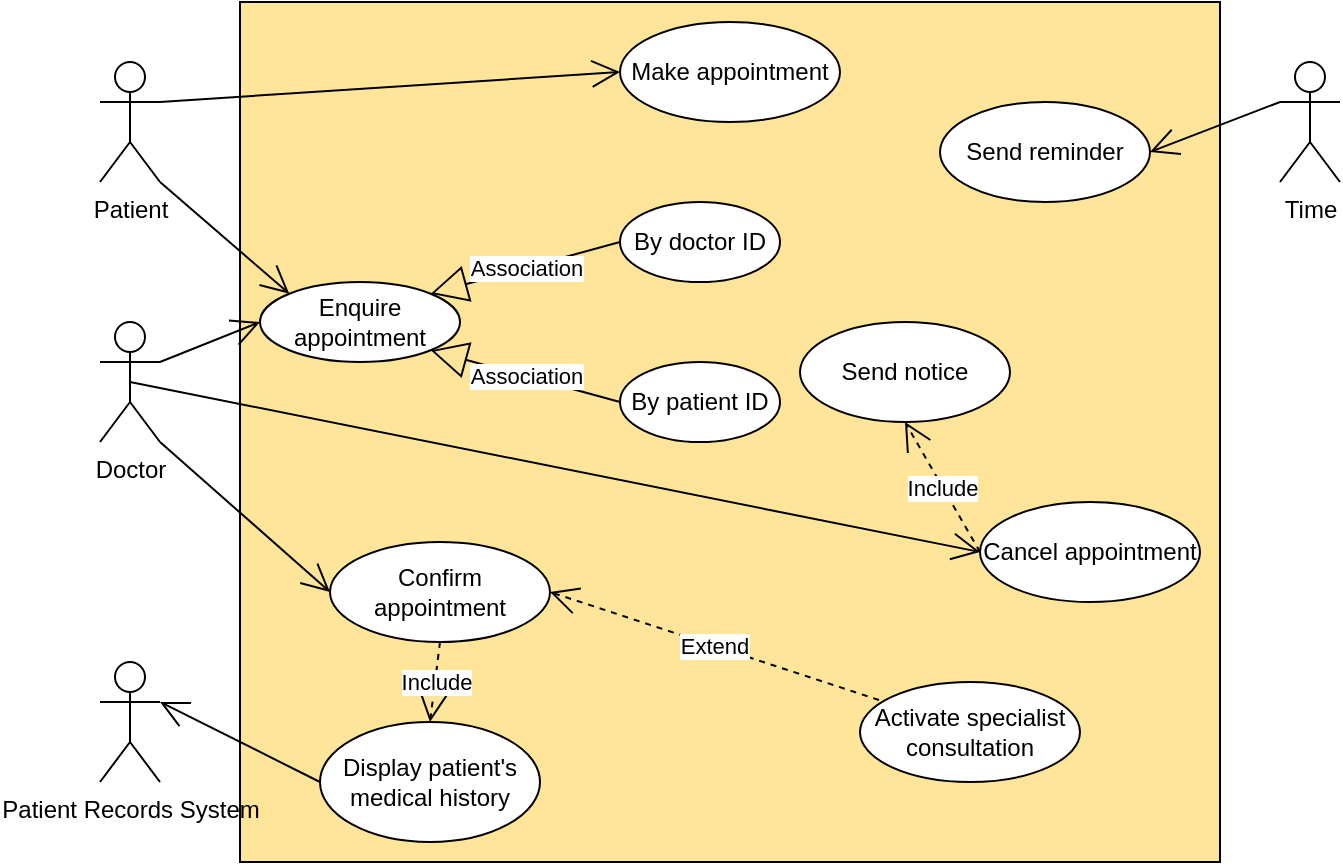 <mxfile version="20.5.1" type="github" pages="2"><diagram id="1XWrpGMdpOLJKtQYqzWA" name="Page-1"><mxGraphModel dx="4385" dy="544" grid="1" gridSize="10" guides="1" tooltips="1" connect="1" arrows="1" fold="1" page="1" pageScale="1" pageWidth="850" pageHeight="1100" math="0" shadow="0"><root><mxCell id="0"/><mxCell id="1" parent="0"/><mxCell id="K-DMLKBBhZuyK45IRPsX-94" value="" style="whiteSpace=wrap;html=1;fillColor=#FFE599;" vertex="1" parent="1"><mxGeometry x="-3250" y="300" width="490" height="430" as="geometry"/></mxCell><mxCell id="K-DMLKBBhZuyK45IRPsX-68" value="Patient" style="shape=umlActor;verticalLabelPosition=bottom;verticalAlign=top;html=1;" vertex="1" parent="1"><mxGeometry x="-3320" y="330" width="30" height="60" as="geometry"/></mxCell><mxCell id="K-DMLKBBhZuyK45IRPsX-69" value="Doctor" style="shape=umlActor;verticalLabelPosition=bottom;verticalAlign=top;html=1;" vertex="1" parent="1"><mxGeometry x="-3320" y="460" width="30" height="60" as="geometry"/></mxCell><mxCell id="K-DMLKBBhZuyK45IRPsX-70" value="Patient Records System" style="shape=umlActor;verticalLabelPosition=bottom;verticalAlign=top;html=1;" vertex="1" parent="1"><mxGeometry x="-3320" y="630" width="30" height="60" as="geometry"/></mxCell><mxCell id="K-DMLKBBhZuyK45IRPsX-71" value="Time" style="shape=umlActor;verticalLabelPosition=bottom;verticalAlign=top;html=1;" vertex="1" parent="1"><mxGeometry x="-2730" y="330" width="30" height="60" as="geometry"/></mxCell><mxCell id="K-DMLKBBhZuyK45IRPsX-72" value="Make appointment" style="ellipse;whiteSpace=wrap;html=1;" vertex="1" parent="1"><mxGeometry x="-3060" y="310" width="110" height="50" as="geometry"/></mxCell><mxCell id="K-DMLKBBhZuyK45IRPsX-73" value="Enquire appointment" style="ellipse;whiteSpace=wrap;html=1;" vertex="1" parent="1"><mxGeometry x="-3240" y="440" width="100" height="40" as="geometry"/></mxCell><mxCell id="K-DMLKBBhZuyK45IRPsX-74" value="Cancel appointment" style="ellipse;whiteSpace=wrap;html=1;" vertex="1" parent="1"><mxGeometry x="-2880" y="550" width="110" height="50" as="geometry"/></mxCell><mxCell id="K-DMLKBBhZuyK45IRPsX-75" value="Confirm appointment" style="ellipse;whiteSpace=wrap;html=1;" vertex="1" parent="1"><mxGeometry x="-3205" y="570" width="110" height="50" as="geometry"/></mxCell><mxCell id="K-DMLKBBhZuyK45IRPsX-76" value="Display patient's medical history" style="ellipse;whiteSpace=wrap;html=1;" vertex="1" parent="1"><mxGeometry x="-3210" y="660" width="110" height="60" as="geometry"/></mxCell><mxCell id="K-DMLKBBhZuyK45IRPsX-77" value="Activate specialist consultation" style="ellipse;whiteSpace=wrap;html=1;" vertex="1" parent="1"><mxGeometry x="-2940" y="640" width="110" height="50" as="geometry"/></mxCell><mxCell id="K-DMLKBBhZuyK45IRPsX-78" value="Send notice" style="ellipse;whiteSpace=wrap;html=1;" vertex="1" parent="1"><mxGeometry x="-2970" y="460" width="105" height="50" as="geometry"/></mxCell><mxCell id="K-DMLKBBhZuyK45IRPsX-79" value="By doctor ID" style="ellipse;whiteSpace=wrap;html=1;" vertex="1" parent="1"><mxGeometry x="-3060" y="400" width="80" height="40" as="geometry"/></mxCell><mxCell id="K-DMLKBBhZuyK45IRPsX-80" value="By patient ID" style="ellipse;whiteSpace=wrap;html=1;" vertex="1" parent="1"><mxGeometry x="-3060" y="480" width="80" height="40" as="geometry"/></mxCell><mxCell id="K-DMLKBBhZuyK45IRPsX-81" value="Send reminder" style="ellipse;whiteSpace=wrap;html=1;" vertex="1" parent="1"><mxGeometry x="-2900" y="350" width="105" height="50" as="geometry"/></mxCell><mxCell id="K-DMLKBBhZuyK45IRPsX-82" value="Association" style="endArrow=block;endSize=16;endFill=0;html=1;rounded=0;exitX=0;exitY=0.5;exitDx=0;exitDy=0;entryX=1;entryY=0;entryDx=0;entryDy=0;" edge="1" parent="1" source="K-DMLKBBhZuyK45IRPsX-79" target="K-DMLKBBhZuyK45IRPsX-73"><mxGeometry width="160" relative="1" as="geometry"><mxPoint x="-3090" y="530" as="sourcePoint"/><mxPoint x="-2930" y="530" as="targetPoint"/></mxGeometry></mxCell><mxCell id="K-DMLKBBhZuyK45IRPsX-83" value="Association" style="endArrow=block;endSize=16;endFill=0;html=1;rounded=0;exitX=0;exitY=0.5;exitDx=0;exitDy=0;entryX=1;entryY=1;entryDx=0;entryDy=0;" edge="1" parent="1" source="K-DMLKBBhZuyK45IRPsX-80" target="K-DMLKBBhZuyK45IRPsX-73"><mxGeometry width="160" relative="1" as="geometry"><mxPoint x="-3090" y="530" as="sourcePoint"/><mxPoint x="-2930" y="530" as="targetPoint"/></mxGeometry></mxCell><mxCell id="K-DMLKBBhZuyK45IRPsX-84" value="Extend" style="endArrow=open;endSize=12;dashed=1;html=1;rounded=0;exitX=0.086;exitY=0.18;exitDx=0;exitDy=0;exitPerimeter=0;entryX=1;entryY=0.5;entryDx=0;entryDy=0;" edge="1" parent="1" source="K-DMLKBBhZuyK45IRPsX-77" target="K-DMLKBBhZuyK45IRPsX-75"><mxGeometry width="160" relative="1" as="geometry"><mxPoint x="-3090" y="530" as="sourcePoint"/><mxPoint x="-2930" y="530" as="targetPoint"/></mxGeometry></mxCell><mxCell id="K-DMLKBBhZuyK45IRPsX-85" value="Include" style="endArrow=open;endSize=12;dashed=1;html=1;rounded=0;exitX=0.5;exitY=1;exitDx=0;exitDy=0;entryX=0.5;entryY=0;entryDx=0;entryDy=0;" edge="1" parent="1" source="K-DMLKBBhZuyK45IRPsX-75" target="K-DMLKBBhZuyK45IRPsX-76"><mxGeometry width="160" relative="1" as="geometry"><mxPoint x="-3090" y="530" as="sourcePoint"/><mxPoint x="-2930" y="530" as="targetPoint"/></mxGeometry></mxCell><mxCell id="K-DMLKBBhZuyK45IRPsX-86" value="Include" style="endArrow=open;endSize=12;dashed=1;html=1;rounded=0;entryX=0.5;entryY=1;entryDx=0;entryDy=0;exitX=0;exitY=0.5;exitDx=0;exitDy=0;" edge="1" parent="1" source="K-DMLKBBhZuyK45IRPsX-74" target="K-DMLKBBhZuyK45IRPsX-78"><mxGeometry width="160" relative="1" as="geometry"><mxPoint x="-3090" y="530" as="sourcePoint"/><mxPoint x="-2930" y="530" as="targetPoint"/></mxGeometry></mxCell><mxCell id="K-DMLKBBhZuyK45IRPsX-87" value="" style="endArrow=open;endFill=1;endSize=12;html=1;rounded=0;exitX=1;exitY=0.333;exitDx=0;exitDy=0;exitPerimeter=0;entryX=0;entryY=0.5;entryDx=0;entryDy=0;" edge="1" parent="1" source="K-DMLKBBhZuyK45IRPsX-68" target="K-DMLKBBhZuyK45IRPsX-72"><mxGeometry width="160" relative="1" as="geometry"><mxPoint x="-3090" y="530" as="sourcePoint"/><mxPoint x="-2930" y="530" as="targetPoint"/></mxGeometry></mxCell><mxCell id="K-DMLKBBhZuyK45IRPsX-88" value="" style="endArrow=open;endFill=1;endSize=12;html=1;rounded=0;exitX=1;exitY=1;exitDx=0;exitDy=0;exitPerimeter=0;entryX=0;entryY=0;entryDx=0;entryDy=0;" edge="1" parent="1" source="K-DMLKBBhZuyK45IRPsX-68" target="K-DMLKBBhZuyK45IRPsX-73"><mxGeometry width="160" relative="1" as="geometry"><mxPoint x="-3280" y="360" as="sourcePoint"/><mxPoint x="-3050" y="345" as="targetPoint"/></mxGeometry></mxCell><mxCell id="K-DMLKBBhZuyK45IRPsX-89" value="" style="endArrow=open;endFill=1;endSize=12;html=1;rounded=0;exitX=1;exitY=0.333;exitDx=0;exitDy=0;exitPerimeter=0;entryX=0;entryY=0.5;entryDx=0;entryDy=0;" edge="1" parent="1" source="K-DMLKBBhZuyK45IRPsX-69" target="K-DMLKBBhZuyK45IRPsX-73"><mxGeometry width="160" relative="1" as="geometry"><mxPoint x="-3280" y="360" as="sourcePoint"/><mxPoint x="-3215.355" y="455.858" as="targetPoint"/></mxGeometry></mxCell><mxCell id="K-DMLKBBhZuyK45IRPsX-90" value="" style="endArrow=open;endFill=1;endSize=12;html=1;rounded=0;exitX=0.5;exitY=0.5;exitDx=0;exitDy=0;exitPerimeter=0;entryX=0;entryY=0.5;entryDx=0;entryDy=0;" edge="1" parent="1" source="K-DMLKBBhZuyK45IRPsX-69" target="K-DMLKBBhZuyK45IRPsX-74"><mxGeometry width="160" relative="1" as="geometry"><mxPoint x="-3280" y="490" as="sourcePoint"/><mxPoint x="-3230" y="470" as="targetPoint"/></mxGeometry></mxCell><mxCell id="K-DMLKBBhZuyK45IRPsX-91" value="" style="endArrow=open;endFill=1;endSize=12;html=1;rounded=0;exitX=1;exitY=1;exitDx=0;exitDy=0;exitPerimeter=0;entryX=0;entryY=0.5;entryDx=0;entryDy=0;" edge="1" parent="1" source="K-DMLKBBhZuyK45IRPsX-69" target="K-DMLKBBhZuyK45IRPsX-75"><mxGeometry width="160" relative="1" as="geometry"><mxPoint x="-3090" y="530" as="sourcePoint"/><mxPoint x="-2930" y="530" as="targetPoint"/></mxGeometry></mxCell><mxCell id="K-DMLKBBhZuyK45IRPsX-92" value="" style="endArrow=open;endFill=1;endSize=12;html=1;rounded=0;exitX=0;exitY=0.5;exitDx=0;exitDy=0;entryX=1;entryY=0.333;entryDx=0;entryDy=0;entryPerimeter=0;" edge="1" parent="1" source="K-DMLKBBhZuyK45IRPsX-76" target="K-DMLKBBhZuyK45IRPsX-70"><mxGeometry width="160" relative="1" as="geometry"><mxPoint x="-3280" y="530" as="sourcePoint"/><mxPoint x="-3195" y="605" as="targetPoint"/></mxGeometry></mxCell><mxCell id="K-DMLKBBhZuyK45IRPsX-93" value="" style="endArrow=open;endFill=1;endSize=12;html=1;rounded=0;exitX=0;exitY=0.333;exitDx=0;exitDy=0;exitPerimeter=0;entryX=1;entryY=0.5;entryDx=0;entryDy=0;" edge="1" parent="1" source="K-DMLKBBhZuyK45IRPsX-71" target="K-DMLKBBhZuyK45IRPsX-81"><mxGeometry width="160" relative="1" as="geometry"><mxPoint x="-3280" y="360" as="sourcePoint"/><mxPoint x="-3215.355" y="455.858" as="targetPoint"/></mxGeometry></mxCell></root></mxGraphModel></diagram><diagram id="-Lt6PNUoPdsEH5yzX_XN" name="Page-2"><mxGraphModel dx="1689" dy="933" grid="1" gridSize="10" guides="1" tooltips="1" connect="1" arrows="1" fold="1" page="1" pageScale="1" pageWidth="850" pageHeight="1100" math="0" shadow="0"><root><mxCell id="0"/><mxCell id="1" parent="0"/><mxCell id="975IanpxV1F0MAD1kIl8-1" value="" style="whiteSpace=wrap;html=1;fillColor=#FFE599;" vertex="1" parent="1"><mxGeometry x="60" y="100" width="680" height="720" as="geometry"/></mxCell><mxCell id="9np0hB3O_J3p_o4KStOi-1" value="User" style="shape=umlActor;verticalLabelPosition=bottom;verticalAlign=top;html=1;" vertex="1" parent="1"><mxGeometry x="20" y="510" width="30" height="60" as="geometry"/></mxCell><mxCell id="9np0hB3O_J3p_o4KStOi-2" value="Add fish" style="ellipse;whiteSpace=wrap;html=1;" vertex="1" parent="1"><mxGeometry x="310" y="580" width="140" height="70" as="geometry"/></mxCell><mxCell id="9np0hB3O_J3p_o4KStOi-5" value="Modify size" style="ellipse;whiteSpace=wrap;html=1;" vertex="1" parent="1"><mxGeometry x="250" y="220" width="140" height="70" as="geometry"/></mxCell><mxCell id="9np0hB3O_J3p_o4KStOi-6" value="Invert swim direction" style="ellipse;whiteSpace=wrap;html=1;" vertex="1" parent="1"><mxGeometry x="250" y="310" width="140" height="70" as="geometry"/></mxCell><mxCell id="9np0hB3O_J3p_o4KStOi-7" value="Prompt user" style="ellipse;whiteSpace=wrap;html=1;" vertex="1" parent="1"><mxGeometry x="450" y="290" width="140" height="70" as="geometry"/></mxCell><mxCell id="9np0hB3O_J3p_o4KStOi-8" value="Add in under-water features" style="ellipse;whiteSpace=wrap;html=1;" vertex="1" parent="1"><mxGeometry x="100" y="210" width="140" height="70" as="geometry"/></mxCell><mxCell id="9np0hB3O_J3p_o4KStOi-9" value="Turn feature icon grey" style="ellipse;whiteSpace=wrap;html=1;" vertex="1" parent="1"><mxGeometry x="290" y="110" width="140" height="70" as="geometry"/></mxCell><mxCell id="9np0hB3O_J3p_o4KStOi-11" value="Turn fish icon grey" style="ellipse;whiteSpace=wrap;html=1;" vertex="1" parent="1"><mxGeometry x="550" y="570" width="140" height="70" as="geometry"/></mxCell><mxCell id="9np0hB3O_J3p_o4KStOi-12" value="Delete feature" style="ellipse;whiteSpace=wrap;html=1;" vertex="1" parent="1"><mxGeometry x="251" y="400" width="140" height="70" as="geometry"/></mxCell><mxCell id="9np0hB3O_J3p_o4KStOi-13" value="Erase facility" style="shape=umlActor;verticalLabelPosition=bottom;verticalAlign=top;html=1;" vertex="1" parent="1"><mxGeometry x="780" y="410" width="30" height="60" as="geometry"/></mxCell><mxCell id="9np0hB3O_J3p_o4KStOi-14" value="Delete fish" style="ellipse;whiteSpace=wrap;html=1;" vertex="1" parent="1"><mxGeometry x="251" y="480" width="140" height="70" as="geometry"/></mxCell><mxCell id="9np0hB3O_J3p_o4KStOi-16" value="Add water" style="ellipse;whiteSpace=wrap;html=1;" vertex="1" parent="1"><mxGeometry x="100" y="740" width="140" height="70" as="geometry"/></mxCell><mxCell id="9np0hB3O_J3p_o4KStOi-17" value="Add bubbles" style="ellipse;whiteSpace=wrap;html=1;" vertex="1" parent="1"><mxGeometry x="170" y="650" width="140" height="70" as="geometry"/></mxCell><mxCell id="H5Jfsg8Z8DmOuPBpI66z-1" value="Time" style="shape=umlActor;verticalLabelPosition=bottom;verticalAlign=top;html=1;" vertex="1" parent="1"><mxGeometry x="540" y="870" width="30" height="60" as="geometry"/></mxCell><mxCell id="H5Jfsg8Z8DmOuPBpI66z-3" value="Change seascape" style="ellipse;whiteSpace=wrap;html=1;" vertex="1" parent="1"><mxGeometry x="110" y="120" width="140" height="70" as="geometry"/></mxCell><mxCell id="H5Jfsg8Z8DmOuPBpI66z-4" value="Change screen color" style="ellipse;whiteSpace=wrap;html=1;" vertex="1" parent="1"><mxGeometry x="490" y="690" width="140" height="70" as="geometry"/></mxCell><mxCell id="H5Jfsg8Z8DmOuPBpI66z-5" value="" style="endArrow=open;endFill=1;endSize=12;html=1;rounded=0;exitX=0;exitY=1;exitDx=0;exitDy=0;exitPerimeter=0;entryX=0.5;entryY=0;entryDx=0;entryDy=0;" edge="1" parent="1" source="9np0hB3O_J3p_o4KStOi-1" target="9np0hB3O_J3p_o4KStOi-16"><mxGeometry width="160" relative="1" as="geometry"><mxPoint x="290" y="430" as="sourcePoint"/><mxPoint x="450" y="430" as="targetPoint"/></mxGeometry></mxCell><mxCell id="H5Jfsg8Z8DmOuPBpI66z-6" value="" style="endArrow=open;endFill=1;endSize=12;html=1;rounded=0;exitX=1;exitY=0.333;exitDx=0;exitDy=0;exitPerimeter=0;entryX=0;entryY=0.5;entryDx=0;entryDy=0;" edge="1" parent="1" source="9np0hB3O_J3p_o4KStOi-1" target="9np0hB3O_J3p_o4KStOi-5"><mxGeometry width="160" relative="1" as="geometry"><mxPoint x="155" y="325" as="sourcePoint"/><mxPoint x="260" y="175" as="targetPoint"/></mxGeometry></mxCell><mxCell id="H5Jfsg8Z8DmOuPBpI66z-7" value="" style="endArrow=open;endFill=1;endSize=12;html=1;rounded=0;exitX=1;exitY=0.333;exitDx=0;exitDy=0;exitPerimeter=0;entryX=0;entryY=0.5;entryDx=0;entryDy=0;" edge="1" parent="1" source="9np0hB3O_J3p_o4KStOi-1" target="9np0hB3O_J3p_o4KStOi-6"><mxGeometry width="160" relative="1" as="geometry"><mxPoint x="170" y="345" as="sourcePoint"/><mxPoint x="260" y="265" as="targetPoint"/></mxGeometry></mxCell><mxCell id="H5Jfsg8Z8DmOuPBpI66z-8" value="Increase swim speed" style="ellipse;whiteSpace=wrap;html=1;" vertex="1" parent="1"><mxGeometry x="590" y="200" width="110" height="50" as="geometry"/></mxCell><mxCell id="H5Jfsg8Z8DmOuPBpI66z-10" value="Decrease swim speed" style="ellipse;whiteSpace=wrap;html=1;" vertex="1" parent="1"><mxGeometry x="620" y="290" width="110" height="50" as="geometry"/></mxCell><mxCell id="H5Jfsg8Z8DmOuPBpI66z-11" value="Extend" style="endArrow=open;endSize=12;dashed=1;html=1;rounded=0;exitX=0;exitY=0.5;exitDx=0;exitDy=0;entryX=1;entryY=0;entryDx=0;entryDy=0;" edge="1" parent="1" source="H5Jfsg8Z8DmOuPBpI66z-8" target="9np0hB3O_J3p_o4KStOi-7"><mxGeometry width="160" relative="1" as="geometry"><mxPoint x="480" y="340" as="sourcePoint"/><mxPoint x="640" y="200" as="targetPoint"/></mxGeometry></mxCell><mxCell id="H5Jfsg8Z8DmOuPBpI66z-13" value="Extend" style="endArrow=open;endSize=12;dashed=1;html=1;rounded=0;exitX=0;exitY=0.5;exitDx=0;exitDy=0;entryX=1;entryY=1;entryDx=0;entryDy=0;" edge="1" parent="1" source="H5Jfsg8Z8DmOuPBpI66z-10" target="9np0hB3O_J3p_o4KStOi-7"><mxGeometry width="160" relative="1" as="geometry"><mxPoint x="590" y="265" as="sourcePoint"/><mxPoint x="670" y="245" as="targetPoint"/></mxGeometry></mxCell><mxCell id="AZO9kYNqXYDJfLzV9xY9-1" value="Include" style="endArrow=open;endSize=12;dashed=1;html=1;rounded=0;entryX=0;entryY=0.5;entryDx=0;entryDy=0;exitX=1;exitY=0.5;exitDx=0;exitDy=0;" edge="1" parent="1" source="9np0hB3O_J3p_o4KStOi-6" target="9np0hB3O_J3p_o4KStOi-7"><mxGeometry width="160" relative="1" as="geometry"><mxPoint x="290" y="430" as="sourcePoint"/><mxPoint x="450" y="430" as="targetPoint"/></mxGeometry></mxCell><mxCell id="LIzQfnjxsaBzvwZCQDrO-4" value="" style="endArrow=open;endFill=1;endSize=12;html=1;rounded=0;exitX=1;exitY=1;exitDx=0;exitDy=0;exitPerimeter=0;entryX=0;entryY=0.5;entryDx=0;entryDy=0;" edge="1" parent="1" source="9np0hB3O_J3p_o4KStOi-1" target="9np0hB3O_J3p_o4KStOi-12"><mxGeometry width="160" relative="1" as="geometry"><mxPoint x="170" y="345" as="sourcePoint"/><mxPoint x="260" y="355" as="targetPoint"/></mxGeometry></mxCell><mxCell id="LIzQfnjxsaBzvwZCQDrO-7" value="" style="endArrow=open;endFill=1;endSize=12;html=1;rounded=0;exitX=1;exitY=0.5;exitDx=0;exitDy=0;entryX=0;entryY=0.333;entryDx=0;entryDy=0;entryPerimeter=0;" edge="1" parent="1" source="9np0hB3O_J3p_o4KStOi-12" target="9np0hB3O_J3p_o4KStOi-13"><mxGeometry width="160" relative="1" as="geometry"><mxPoint x="170" y="385" as="sourcePoint"/><mxPoint x="261" y="445" as="targetPoint"/></mxGeometry></mxCell><mxCell id="LIzQfnjxsaBzvwZCQDrO-8" value="" style="endArrow=open;endFill=1;endSize=12;html=1;rounded=0;exitX=1;exitY=1;exitDx=0;exitDy=0;exitPerimeter=0;entryX=0;entryY=0.5;entryDx=0;entryDy=0;" edge="1" parent="1" source="9np0hB3O_J3p_o4KStOi-1" target="9np0hB3O_J3p_o4KStOi-14"><mxGeometry width="160" relative="1" as="geometry"><mxPoint x="170" y="385" as="sourcePoint"/><mxPoint x="250" y="490" as="targetPoint"/></mxGeometry></mxCell><mxCell id="LIzQfnjxsaBzvwZCQDrO-10" value="" style="endArrow=open;endFill=1;endSize=12;html=1;rounded=0;exitX=1;exitY=0.5;exitDx=0;exitDy=0;entryX=0;entryY=1;entryDx=0;entryDy=0;entryPerimeter=0;" edge="1" parent="1" source="9np0hB3O_J3p_o4KStOi-14" target="9np0hB3O_J3p_o4KStOi-13"><mxGeometry width="160" relative="1" as="geometry"><mxPoint x="401" y="445" as="sourcePoint"/><mxPoint x="830" y="435" as="targetPoint"/></mxGeometry></mxCell><mxCell id="LIzQfnjxsaBzvwZCQDrO-11" value="" style="endArrow=open;endFill=1;endSize=12;html=1;rounded=0;exitX=1;exitY=1;exitDx=0;exitDy=0;exitPerimeter=0;entryX=0;entryY=0.5;entryDx=0;entryDy=0;" edge="1" parent="1" source="9np0hB3O_J3p_o4KStOi-1" target="9np0hB3O_J3p_o4KStOi-2"><mxGeometry width="160" relative="1" as="geometry"><mxPoint x="120" y="440" as="sourcePoint"/><mxPoint x="200" y="680" as="targetPoint"/></mxGeometry></mxCell><mxCell id="LIzQfnjxsaBzvwZCQDrO-12" value="" style="endArrow=open;endFill=1;endSize=12;html=1;rounded=0;entryX=0.5;entryY=0;entryDx=0;entryDy=0;exitX=1;exitY=1;exitDx=0;exitDy=0;exitPerimeter=0;" edge="1" parent="1" source="9np0hB3O_J3p_o4KStOi-1" target="9np0hB3O_J3p_o4KStOi-17"><mxGeometry width="160" relative="1" as="geometry"><mxPoint x="110" y="430" as="sourcePoint"/><mxPoint x="330" y="645" as="targetPoint"/></mxGeometry></mxCell><mxCell id="LIzQfnjxsaBzvwZCQDrO-13" value="Include" style="endArrow=open;endSize=12;dashed=1;html=1;rounded=0;entryX=1;entryY=0.5;entryDx=0;entryDy=0;exitX=0.5;exitY=1;exitDx=0;exitDy=0;" edge="1" parent="1" source="9np0hB3O_J3p_o4KStOi-2" target="9np0hB3O_J3p_o4KStOi-17"><mxGeometry width="160" relative="1" as="geometry"><mxPoint x="400" y="355" as="sourcePoint"/><mxPoint x="480" y="355" as="targetPoint"/></mxGeometry></mxCell><mxCell id="LIzQfnjxsaBzvwZCQDrO-14" value="Include" style="endArrow=open;endSize=12;dashed=1;html=1;rounded=0;entryX=1;entryY=0.5;entryDx=0;entryDy=0;exitX=1;exitY=1;exitDx=0;exitDy=0;" edge="1" parent="1" source="9np0hB3O_J3p_o4KStOi-2" target="9np0hB3O_J3p_o4KStOi-16"><mxGeometry width="160" relative="1" as="geometry"><mxPoint x="340" y="670" as="sourcePoint"/><mxPoint x="320" y="695" as="targetPoint"/></mxGeometry></mxCell><mxCell id="LIzQfnjxsaBzvwZCQDrO-15" value="" style="endArrow=open;endFill=1;endSize=12;html=1;rounded=0;exitX=0.5;exitY=0;exitDx=0;exitDy=0;exitPerimeter=0;entryX=0;entryY=0.5;entryDx=0;entryDy=0;" edge="1" parent="1" source="9np0hB3O_J3p_o4KStOi-1" target="9np0hB3O_J3p_o4KStOi-8"><mxGeometry width="160" relative="1" as="geometry"><mxPoint x="150" y="400" as="sourcePoint"/><mxPoint x="260" y="265" as="targetPoint"/></mxGeometry></mxCell><mxCell id="LIzQfnjxsaBzvwZCQDrO-16" value="" style="endArrow=open;endFill=1;endSize=12;html=1;rounded=0;exitX=0;exitY=0.333;exitDx=0;exitDy=0;exitPerimeter=0;entryX=0;entryY=0.5;entryDx=0;entryDy=0;" edge="1" parent="1" source="9np0hB3O_J3p_o4KStOi-1" target="H5Jfsg8Z8DmOuPBpI66z-3"><mxGeometry width="160" relative="1" as="geometry"><mxPoint x="120" y="400" as="sourcePoint"/><mxPoint y="375" as="targetPoint"/></mxGeometry></mxCell><mxCell id="LIzQfnjxsaBzvwZCQDrO-17" value="Extend" style="endArrow=open;endSize=12;dashed=1;html=1;rounded=0;exitX=0;exitY=0.5;exitDx=0;exitDy=0;entryX=1;entryY=0.5;entryDx=0;entryDy=0;" edge="1" parent="1" source="9np0hB3O_J3p_o4KStOi-11" target="9np0hB3O_J3p_o4KStOi-2"><mxGeometry width="160" relative="1" as="geometry"><mxPoint x="540" y="600" as="sourcePoint"/><mxPoint x="470" y="630" as="targetPoint"/></mxGeometry></mxCell><mxCell id="975IanpxV1F0MAD1kIl8-2" value="Extend" style="endArrow=open;endSize=12;dashed=1;html=1;rounded=0;exitX=0;exitY=0.5;exitDx=0;exitDy=0;entryX=1;entryY=0.5;entryDx=0;entryDy=0;" edge="1" parent="1" source="9np0hB3O_J3p_o4KStOi-9" target="9np0hB3O_J3p_o4KStOi-8"><mxGeometry width="160" relative="1" as="geometry"><mxPoint x="560" y="615" as="sourcePoint"/><mxPoint x="460" y="625" as="targetPoint"/></mxGeometry></mxCell><mxCell id="975IanpxV1F0MAD1kIl8-4" value="" style="endArrow=open;endFill=1;endSize=12;html=1;rounded=0;entryX=0.5;entryY=1;entryDx=0;entryDy=0;exitX=1;exitY=0.333;exitDx=0;exitDy=0;exitPerimeter=0;" edge="1" parent="1" source="H5Jfsg8Z8DmOuPBpI66z-1" target="H5Jfsg8Z8DmOuPBpI66z-4"><mxGeometry width="160" relative="1" as="geometry"><mxPoint x="-170" y="790" as="sourcePoint"/><mxPoint x="-250" y="690" as="targetPoint"/></mxGeometry></mxCell></root></mxGraphModel></diagram></mxfile>